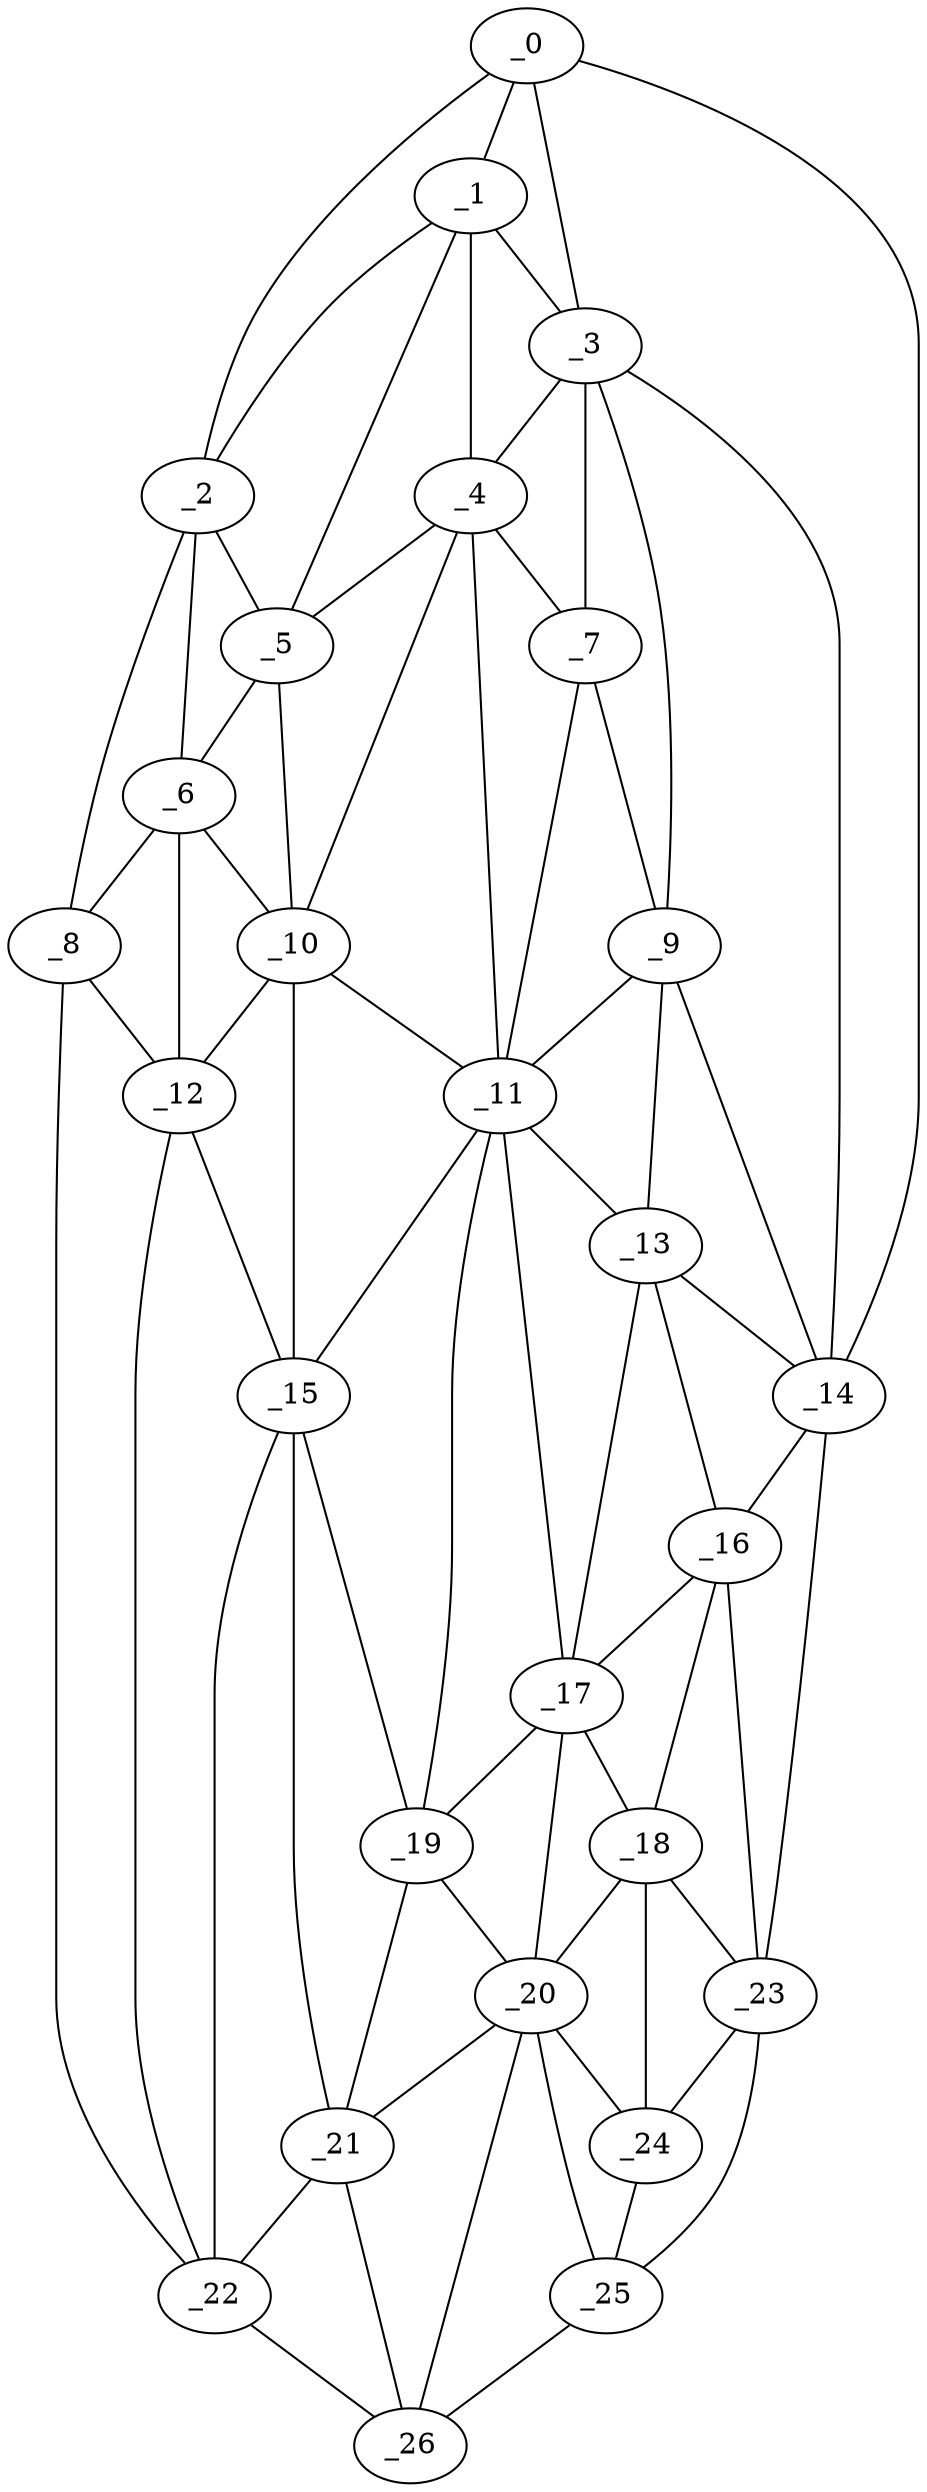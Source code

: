 graph "obj48__15.gxl" {
	_0	 [x=7,
		y=54];
	_1	 [x=18,
		y=53];
	_0 -- _1	 [valence=2];
	_2	 [x=32,
		y=23];
	_0 -- _2	 [valence=1];
	_3	 [x=38,
		y=77];
	_0 -- _3	 [valence=1];
	_14	 [x=58,
		y=95];
	_0 -- _14	 [valence=1];
	_1 -- _2	 [valence=1];
	_1 -- _3	 [valence=2];
	_4	 [x=42,
		y=71];
	_1 -- _4	 [valence=2];
	_5	 [x=43,
		y=51];
	_1 -- _5	 [valence=2];
	_2 -- _5	 [valence=2];
	_6	 [x=45,
		y=20];
	_2 -- _6	 [valence=2];
	_8	 [x=49,
		y=13];
	_2 -- _8	 [valence=1];
	_3 -- _4	 [valence=1];
	_7	 [x=47,
		y=78];
	_3 -- _7	 [valence=2];
	_9	 [x=50,
		y=81];
	_3 -- _9	 [valence=2];
	_3 -- _14	 [valence=2];
	_4 -- _5	 [valence=1];
	_4 -- _7	 [valence=2];
	_10	 [x=51,
		y=51];
	_4 -- _10	 [valence=2];
	_11	 [x=51,
		y=72];
	_4 -- _11	 [valence=2];
	_5 -- _6	 [valence=2];
	_5 -- _10	 [valence=2];
	_6 -- _8	 [valence=2];
	_6 -- _10	 [valence=2];
	_12	 [x=58,
		y=15];
	_6 -- _12	 [valence=1];
	_7 -- _9	 [valence=2];
	_7 -- _11	 [valence=2];
	_8 -- _12	 [valence=2];
	_22	 [x=97,
		y=21];
	_8 -- _22	 [valence=1];
	_9 -- _11	 [valence=2];
	_13	 [x=58,
		y=81];
	_9 -- _13	 [valence=2];
	_9 -- _14	 [valence=1];
	_10 -- _11	 [valence=1];
	_10 -- _12	 [valence=2];
	_15	 [x=71,
		y=51];
	_10 -- _15	 [valence=1];
	_11 -- _13	 [valence=2];
	_11 -- _15	 [valence=2];
	_17	 [x=74,
		y=80];
	_11 -- _17	 [valence=1];
	_19	 [x=81,
		y=61];
	_11 -- _19	 [valence=2];
	_12 -- _15	 [valence=2];
	_12 -- _22	 [valence=2];
	_13 -- _14	 [valence=2];
	_16	 [x=72,
		y=93];
	_13 -- _16	 [valence=1];
	_13 -- _17	 [valence=2];
	_14 -- _16	 [valence=2];
	_23	 [x=100,
		y=116];
	_14 -- _23	 [valence=1];
	_15 -- _19	 [valence=1];
	_21	 [x=88,
		y=54];
	_15 -- _21	 [valence=2];
	_15 -- _22	 [valence=2];
	_16 -- _17	 [valence=2];
	_18	 [x=80,
		y=92];
	_16 -- _18	 [valence=2];
	_16 -- _23	 [valence=2];
	_17 -- _18	 [valence=2];
	_17 -- _19	 [valence=2];
	_20	 [x=87,
		y=78];
	_17 -- _20	 [valence=1];
	_18 -- _20	 [valence=2];
	_18 -- _23	 [valence=2];
	_24	 [x=108,
		y=105];
	_18 -- _24	 [valence=1];
	_19 -- _20	 [valence=2];
	_19 -- _21	 [valence=2];
	_20 -- _21	 [valence=1];
	_20 -- _24	 [valence=2];
	_25	 [x=112,
		y=103];
	_20 -- _25	 [valence=2];
	_26	 [x=126,
		y=67];
	_20 -- _26	 [valence=1];
	_21 -- _22	 [valence=2];
	_21 -- _26	 [valence=2];
	_22 -- _26	 [valence=1];
	_23 -- _24	 [valence=2];
	_23 -- _25	 [valence=1];
	_24 -- _25	 [valence=1];
	_25 -- _26	 [valence=1];
}
